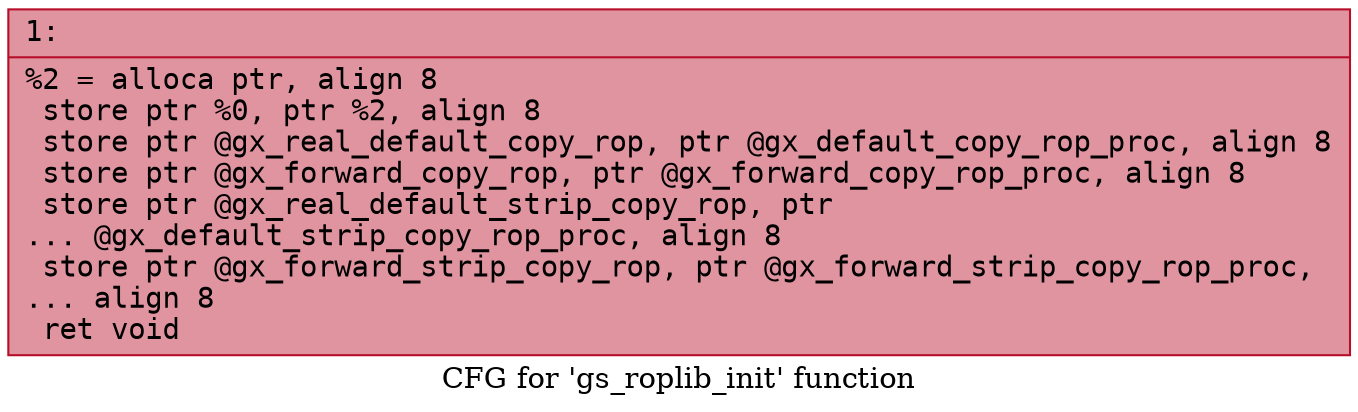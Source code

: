 digraph "CFG for 'gs_roplib_init' function" {
	label="CFG for 'gs_roplib_init' function";

	Node0x600001f12170 [shape=record,color="#b70d28ff", style=filled, fillcolor="#b70d2870" fontname="Courier",label="{1:\l|  %2 = alloca ptr, align 8\l  store ptr %0, ptr %2, align 8\l  store ptr @gx_real_default_copy_rop, ptr @gx_default_copy_rop_proc, align 8\l  store ptr @gx_forward_copy_rop, ptr @gx_forward_copy_rop_proc, align 8\l  store ptr @gx_real_default_strip_copy_rop, ptr\l... @gx_default_strip_copy_rop_proc, align 8\l  store ptr @gx_forward_strip_copy_rop, ptr @gx_forward_strip_copy_rop_proc,\l... align 8\l  ret void\l}"];
}
